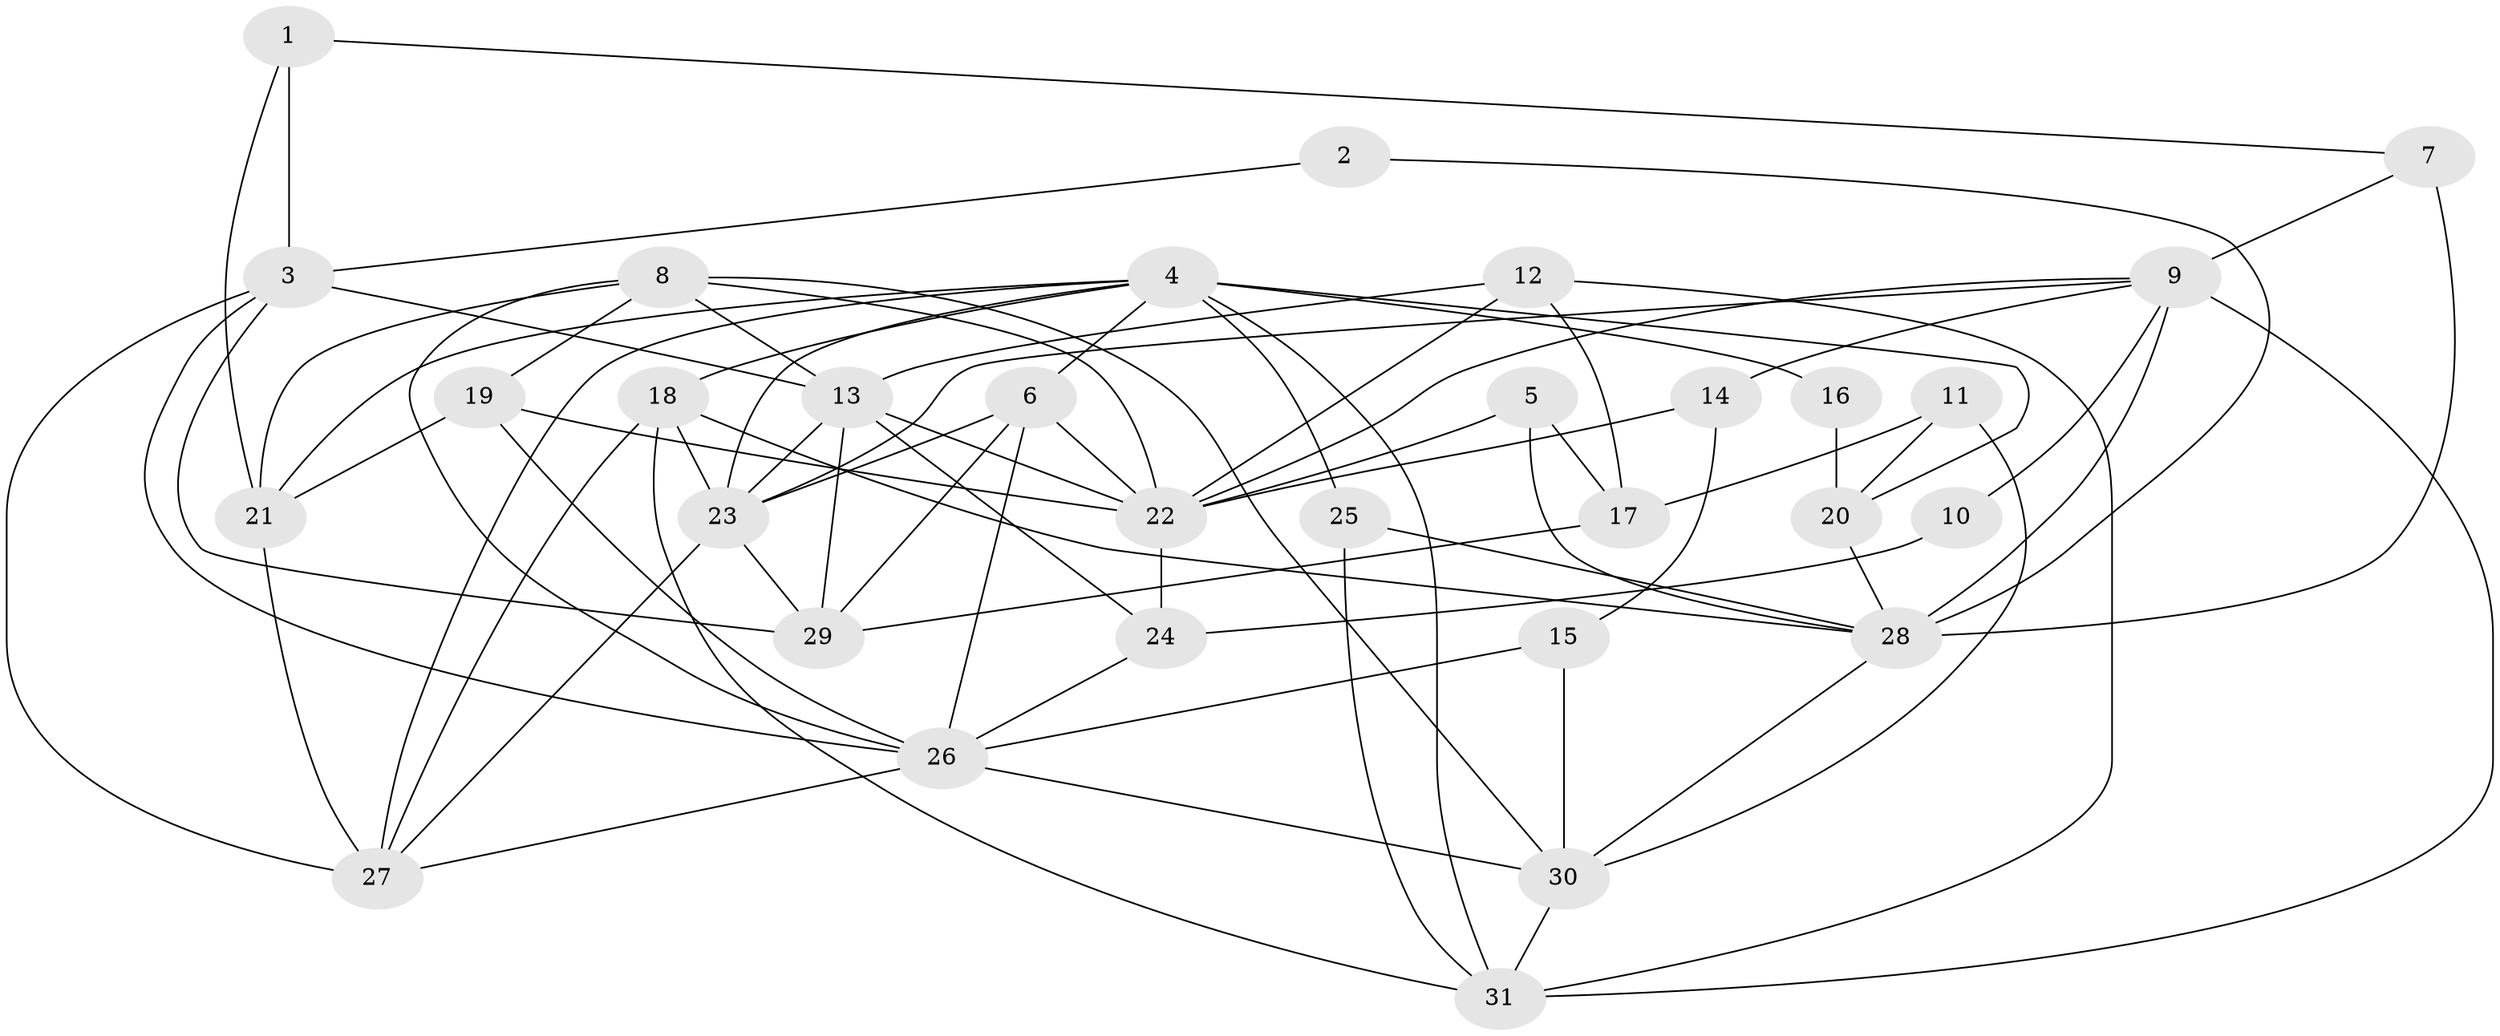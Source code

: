 // original degree distribution, {2: 0.15517241379310345, 3: 0.27586206896551724, 5: 0.20689655172413793, 4: 0.20689655172413793, 6: 0.1206896551724138, 8: 0.034482758620689655}
// Generated by graph-tools (version 1.1) at 2025/37/03/04/25 23:37:01]
// undirected, 31 vertices, 76 edges
graph export_dot {
  node [color=gray90,style=filled];
  1;
  2;
  3;
  4;
  5;
  6;
  7;
  8;
  9;
  10;
  11;
  12;
  13;
  14;
  15;
  16;
  17;
  18;
  19;
  20;
  21;
  22;
  23;
  24;
  25;
  26;
  27;
  28;
  29;
  30;
  31;
  1 -- 3 [weight=1.0];
  1 -- 7 [weight=1.0];
  1 -- 21 [weight=1.0];
  2 -- 3 [weight=1.0];
  2 -- 28 [weight=1.0];
  3 -- 13 [weight=1.0];
  3 -- 26 [weight=1.0];
  3 -- 27 [weight=1.0];
  3 -- 29 [weight=2.0];
  4 -- 6 [weight=1.0];
  4 -- 16 [weight=2.0];
  4 -- 18 [weight=1.0];
  4 -- 20 [weight=1.0];
  4 -- 21 [weight=1.0];
  4 -- 23 [weight=1.0];
  4 -- 25 [weight=1.0];
  4 -- 27 [weight=1.0];
  4 -- 31 [weight=1.0];
  5 -- 17 [weight=1.0];
  5 -- 22 [weight=1.0];
  5 -- 28 [weight=1.0];
  6 -- 22 [weight=2.0];
  6 -- 23 [weight=1.0];
  6 -- 26 [weight=1.0];
  6 -- 29 [weight=1.0];
  7 -- 9 [weight=1.0];
  7 -- 28 [weight=3.0];
  8 -- 13 [weight=1.0];
  8 -- 19 [weight=1.0];
  8 -- 21 [weight=1.0];
  8 -- 22 [weight=1.0];
  8 -- 26 [weight=1.0];
  8 -- 30 [weight=1.0];
  9 -- 10 [weight=1.0];
  9 -- 14 [weight=1.0];
  9 -- 22 [weight=1.0];
  9 -- 23 [weight=1.0];
  9 -- 28 [weight=1.0];
  9 -- 31 [weight=1.0];
  10 -- 24 [weight=1.0];
  11 -- 17 [weight=1.0];
  11 -- 20 [weight=1.0];
  11 -- 30 [weight=1.0];
  12 -- 13 [weight=1.0];
  12 -- 17 [weight=1.0];
  12 -- 22 [weight=1.0];
  12 -- 31 [weight=1.0];
  13 -- 22 [weight=1.0];
  13 -- 23 [weight=1.0];
  13 -- 24 [weight=1.0];
  13 -- 29 [weight=2.0];
  14 -- 15 [weight=1.0];
  14 -- 22 [weight=2.0];
  15 -- 26 [weight=1.0];
  15 -- 30 [weight=2.0];
  16 -- 20 [weight=1.0];
  17 -- 29 [weight=2.0];
  18 -- 23 [weight=1.0];
  18 -- 27 [weight=1.0];
  18 -- 28 [weight=1.0];
  18 -- 31 [weight=1.0];
  19 -- 21 [weight=1.0];
  19 -- 22 [weight=1.0];
  19 -- 26 [weight=1.0];
  20 -- 28 [weight=1.0];
  21 -- 27 [weight=1.0];
  22 -- 24 [weight=1.0];
  23 -- 27 [weight=1.0];
  23 -- 29 [weight=1.0];
  24 -- 26 [weight=1.0];
  25 -- 28 [weight=1.0];
  25 -- 31 [weight=1.0];
  26 -- 27 [weight=1.0];
  26 -- 30 [weight=1.0];
  28 -- 30 [weight=1.0];
  30 -- 31 [weight=1.0];
}
